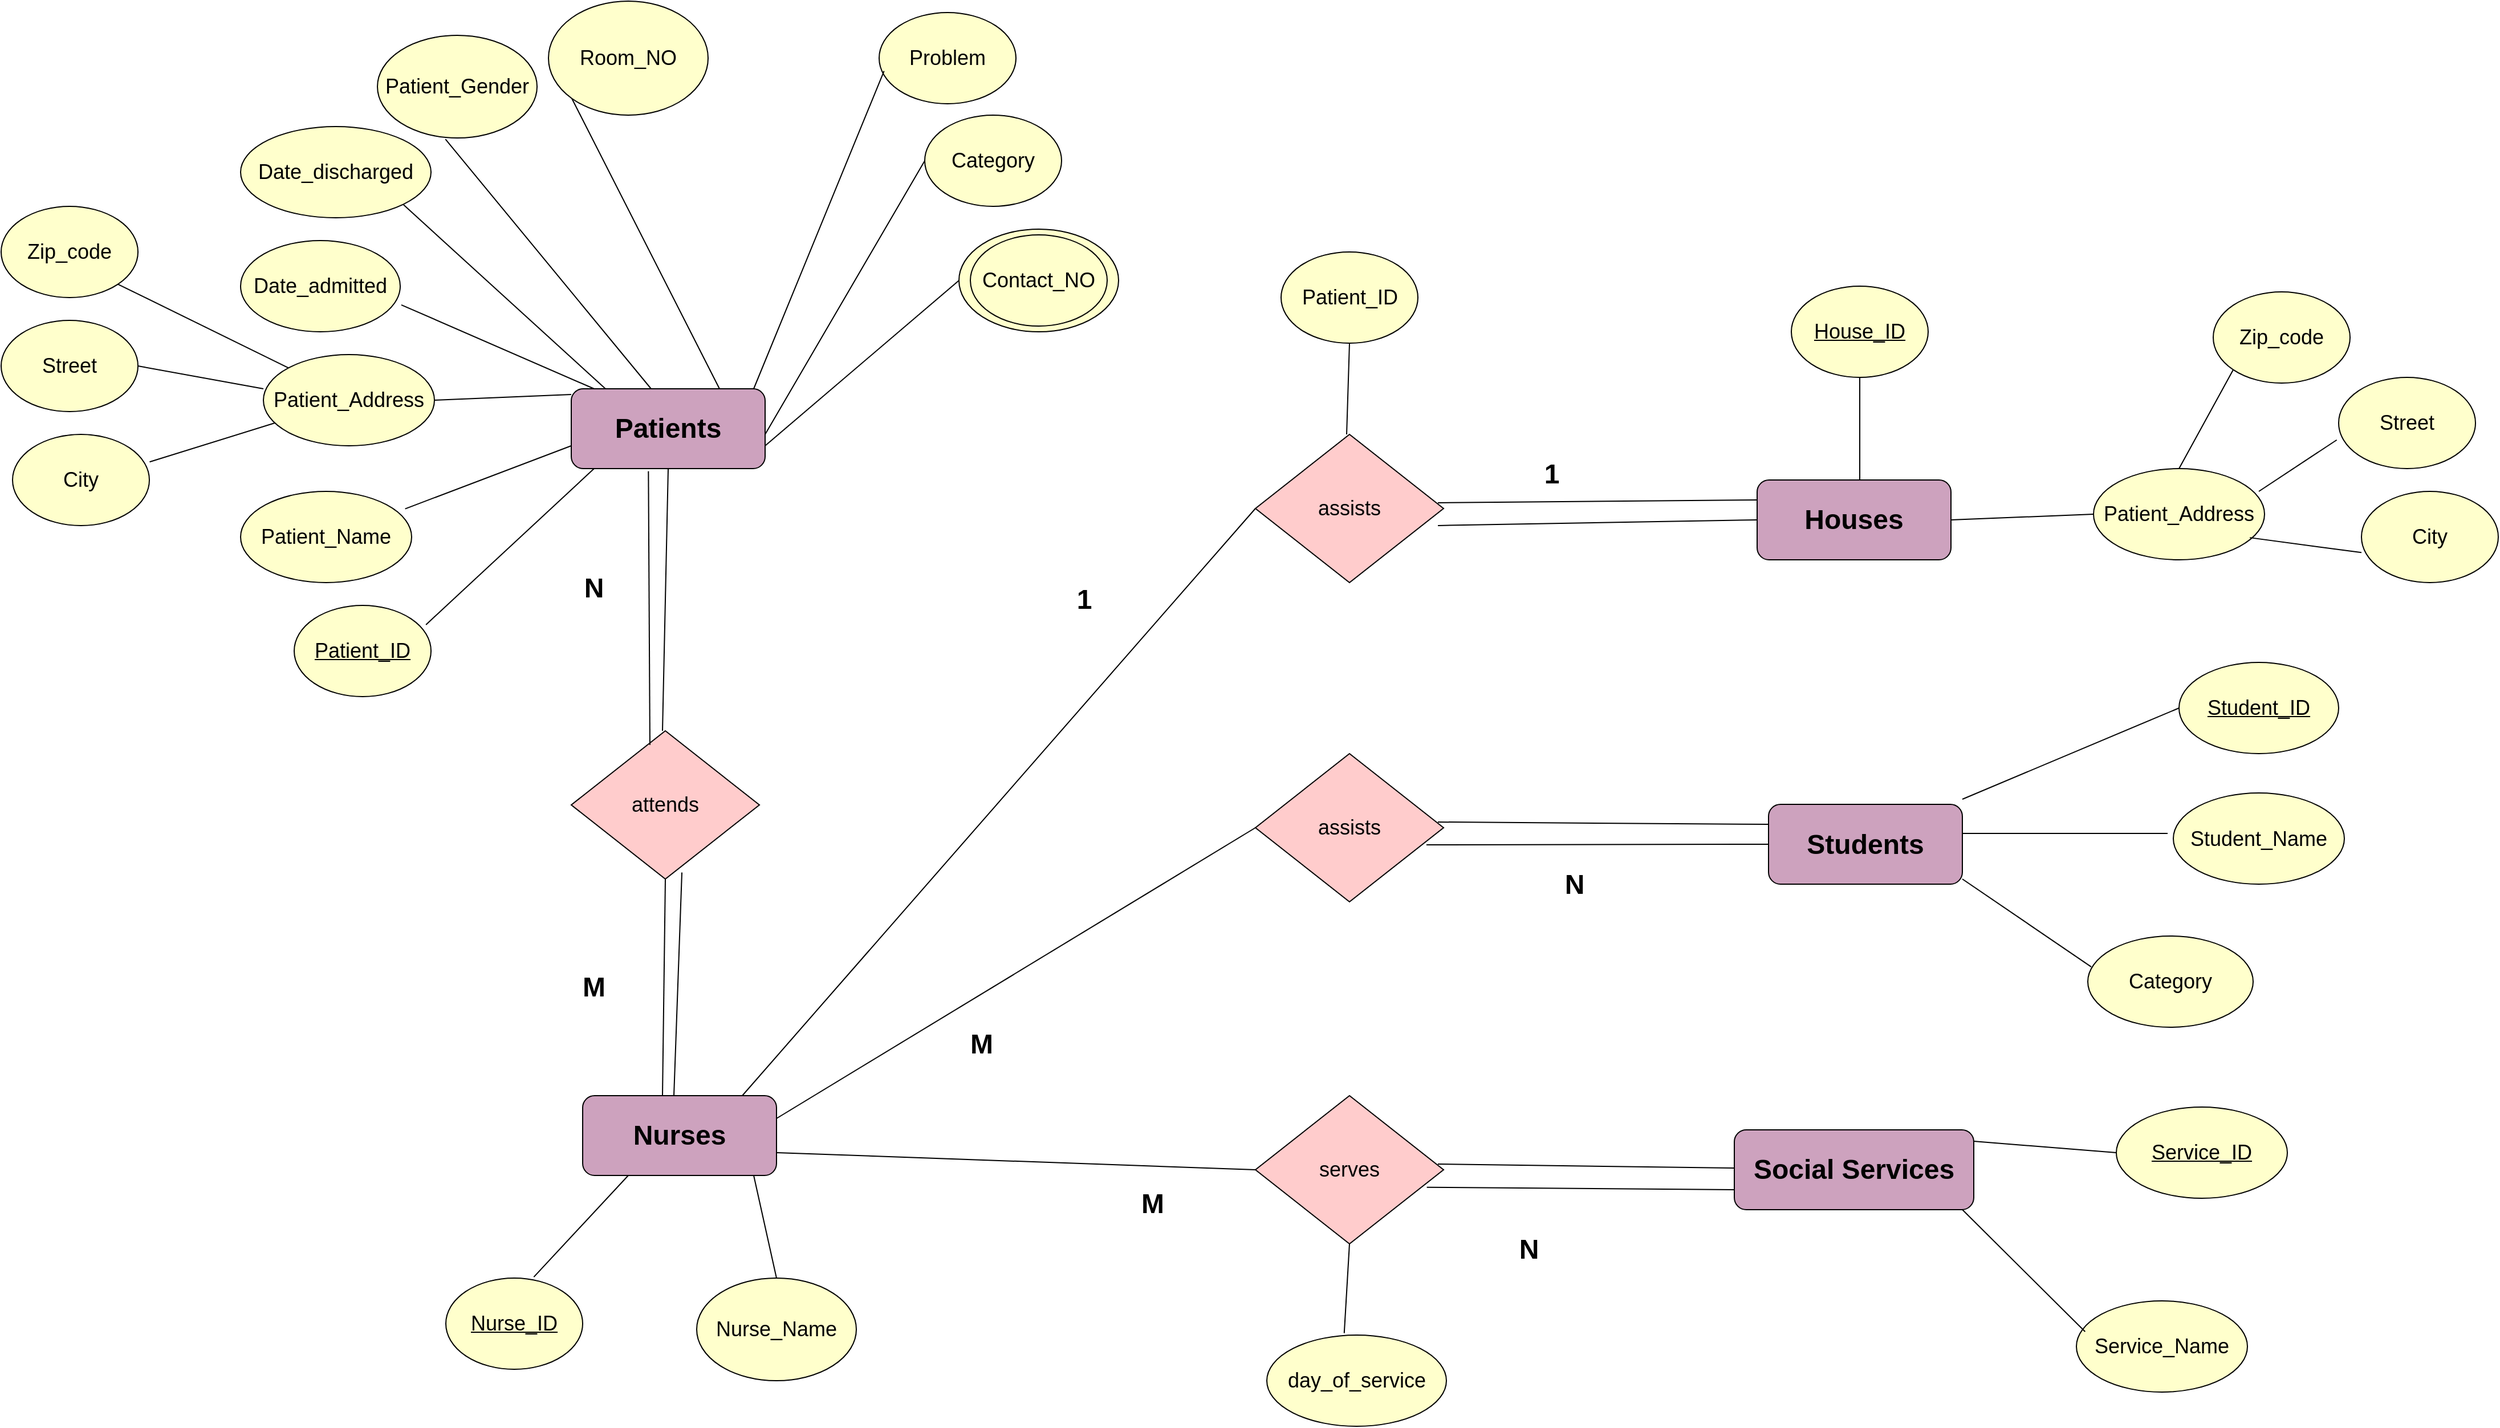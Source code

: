 <mxfile version="24.3.1" type="google">
  <diagram name="Page-1" id="TOesrGOW6aYO0skS8-IF">
    <mxGraphModel grid="1" page="1" gridSize="10" guides="1" tooltips="1" connect="1" arrows="1" fold="1" pageScale="1" pageWidth="827" pageHeight="1169" math="0" shadow="0">
      <root>
        <mxCell id="0" />
        <mxCell id="1" parent="0" />
        <mxCell id="etnrESip1TvwMa772Zup-2" value="&lt;font style=&quot;font-size: 24px;&quot;&gt;&lt;b&gt;Patients&lt;/b&gt;&lt;/font&gt;" style="rounded=1;whiteSpace=wrap;html=1;fillColor=#CDA2BE;" vertex="1" parent="1">
          <mxGeometry x="-170" y="190" width="170" height="70" as="geometry" />
        </mxCell>
        <mxCell id="etnrESip1TvwMa772Zup-3" value="&lt;font style=&quot;font-size: 18px;&quot;&gt;&lt;u&gt;Patient_ID&lt;/u&gt;&lt;/font&gt;" style="ellipse;whiteSpace=wrap;html=1;fillColor=#FFFFCC;" vertex="1" parent="1">
          <mxGeometry x="-413" y="380" width="120" height="80" as="geometry" />
        </mxCell>
        <mxCell id="etnrESip1TvwMa772Zup-4" value="&lt;font style=&quot;font-size: 18px;&quot;&gt;Patient_Name&lt;/font&gt;" style="ellipse;whiteSpace=wrap;html=1;fillColor=#FFFFCC;" vertex="1" parent="1">
          <mxGeometry x="-460" y="280" width="150" height="80" as="geometry" />
        </mxCell>
        <mxCell id="etnrESip1TvwMa772Zup-5" value="&lt;font style=&quot;font-size: 18px;&quot;&gt;Patient_Address&lt;/font&gt;" style="ellipse;whiteSpace=wrap;html=1;fillColor=#FFFFCC;" vertex="1" parent="1">
          <mxGeometry x="-440" y="160" width="150" height="80" as="geometry" />
        </mxCell>
        <mxCell id="etnrESip1TvwMa772Zup-6" value="&lt;font style=&quot;font-size: 18px;&quot;&gt;Date_admitted&lt;/font&gt;" style="ellipse;whiteSpace=wrap;html=1;fillColor=#FFFFCC;" vertex="1" parent="1">
          <mxGeometry x="-460" y="60" width="140" height="80" as="geometry" />
        </mxCell>
        <mxCell id="etnrESip1TvwMa772Zup-7" value="&lt;font style=&quot;font-size: 18px;&quot;&gt;Date_discharged&lt;/font&gt;" style="ellipse;whiteSpace=wrap;html=1;fillColor=#FFFFCC;" vertex="1" parent="1">
          <mxGeometry x="-460" y="-40" width="167" height="80" as="geometry" />
        </mxCell>
        <mxCell id="etnrESip1TvwMa772Zup-8" value="&lt;font style=&quot;font-size: 18px;&quot;&gt;City&lt;/font&gt;" style="ellipse;whiteSpace=wrap;html=1;fillColor=#FFFFCC;" vertex="1" parent="1">
          <mxGeometry x="-660" y="230" width="120" height="80" as="geometry" />
        </mxCell>
        <mxCell id="etnrESip1TvwMa772Zup-9" value="&lt;font style=&quot;font-size: 18px;&quot;&gt;Street&lt;/font&gt;" style="ellipse;whiteSpace=wrap;html=1;fillColor=#FFFFCC;" vertex="1" parent="1">
          <mxGeometry x="-670" y="130" width="120" height="80" as="geometry" />
        </mxCell>
        <mxCell id="etnrESip1TvwMa772Zup-10" value="&lt;font style=&quot;font-size: 18px;&quot;&gt;Zip_code&lt;/font&gt;" style="ellipse;whiteSpace=wrap;html=1;fillColor=#FFFFCC;" vertex="1" parent="1">
          <mxGeometry x="-670" y="30" width="120" height="80" as="geometry" />
        </mxCell>
        <mxCell id="etnrESip1TvwMa772Zup-11" value="&lt;font style=&quot;font-size: 18px;&quot;&gt;Patient_Gender&lt;/font&gt;" style="ellipse;whiteSpace=wrap;html=1;fillColor=#FFFFCC;" vertex="1" parent="1">
          <mxGeometry x="-340" y="-120" width="140" height="90" as="geometry" />
        </mxCell>
        <mxCell id="etnrESip1TvwMa772Zup-12" value="&lt;font style=&quot;font-size: 18px;&quot;&gt;Room_NO&lt;/font&gt;" style="ellipse;whiteSpace=wrap;html=1;fillColor=#FFFFCC;" vertex="1" parent="1">
          <mxGeometry x="-190" y="-150" width="140" height="100" as="geometry" />
        </mxCell>
        <mxCell id="etnrESip1TvwMa772Zup-13" value="&lt;font style=&quot;font-size: 18px;&quot;&gt;Problem&lt;/font&gt;" style="ellipse;whiteSpace=wrap;html=1;fillColor=#FFFFCC;" vertex="1" parent="1">
          <mxGeometry x="100" y="-140" width="120" height="80" as="geometry" />
        </mxCell>
        <mxCell id="etnrESip1TvwMa772Zup-14" value="&lt;font style=&quot;font-size: 18px;&quot;&gt;Category&lt;/font&gt;" style="ellipse;whiteSpace=wrap;html=1;fillColor=#FFFFCC;" vertex="1" parent="1">
          <mxGeometry x="140" y="-50" width="120" height="80" as="geometry" />
        </mxCell>
        <mxCell id="etnrESip1TvwMa772Zup-15" value="" style="endArrow=none;html=1;rounded=0;exitX=0.963;exitY=0.212;exitDx=0;exitDy=0;exitPerimeter=0;" edge="1" parent="1" source="etnrESip1TvwMa772Zup-3">
          <mxGeometry width="50" height="50" relative="1" as="geometry">
            <mxPoint x="-200" y="310" as="sourcePoint" />
            <mxPoint x="-150" y="260" as="targetPoint" />
          </mxGeometry>
        </mxCell>
        <mxCell id="etnrESip1TvwMa772Zup-16" value="" style="endArrow=none;html=1;rounded=0;exitX=0.962;exitY=0.191;exitDx=0;exitDy=0;exitPerimeter=0;" edge="1" parent="1" source="etnrESip1TvwMa772Zup-4">
          <mxGeometry width="50" height="50" relative="1" as="geometry">
            <mxPoint x="-220" y="290" as="sourcePoint" />
            <mxPoint x="-170" y="240" as="targetPoint" />
          </mxGeometry>
        </mxCell>
        <mxCell id="etnrESip1TvwMa772Zup-17" value="" style="endArrow=none;html=1;rounded=0;entryX=1;entryY=0.5;entryDx=0;entryDy=0;" edge="1" parent="1" target="etnrESip1TvwMa772Zup-5">
          <mxGeometry width="50" height="50" relative="1" as="geometry">
            <mxPoint x="-170" y="195" as="sourcePoint" />
            <mxPoint x="-120" y="145" as="targetPoint" />
          </mxGeometry>
        </mxCell>
        <mxCell id="etnrESip1TvwMa772Zup-18" value="" style="endArrow=none;html=1;rounded=0;entryX=1.007;entryY=0.705;entryDx=0;entryDy=0;entryPerimeter=0;" edge="1" parent="1" target="etnrESip1TvwMa772Zup-6">
          <mxGeometry width="50" height="50" relative="1" as="geometry">
            <mxPoint x="-150" y="190" as="sourcePoint" />
            <mxPoint x="-100" y="140" as="targetPoint" />
          </mxGeometry>
        </mxCell>
        <mxCell id="etnrESip1TvwMa772Zup-19" value="" style="endArrow=none;html=1;rounded=0;entryX=1;entryY=1;entryDx=0;entryDy=0;" edge="1" parent="1" target="etnrESip1TvwMa772Zup-7">
          <mxGeometry width="50" height="50" relative="1" as="geometry">
            <mxPoint x="-140" y="190" as="sourcePoint" />
            <mxPoint x="-90" y="140" as="targetPoint" />
          </mxGeometry>
        </mxCell>
        <mxCell id="etnrESip1TvwMa772Zup-20" value="" style="endArrow=none;html=1;rounded=0;entryX=0.426;entryY=1.012;entryDx=0;entryDy=0;entryPerimeter=0;" edge="1" parent="1" target="etnrESip1TvwMa772Zup-11">
          <mxGeometry width="50" height="50" relative="1" as="geometry">
            <mxPoint x="-100" y="190" as="sourcePoint" />
            <mxPoint x="-50" y="140" as="targetPoint" />
          </mxGeometry>
        </mxCell>
        <mxCell id="etnrESip1TvwMa772Zup-21" value="" style="endArrow=none;html=1;rounded=0;entryX=0;entryY=1;entryDx=0;entryDy=0;" edge="1" parent="1" target="etnrESip1TvwMa772Zup-12">
          <mxGeometry width="50" height="50" relative="1" as="geometry">
            <mxPoint x="-40" y="190" as="sourcePoint" />
            <mxPoint x="10" y="140" as="targetPoint" />
          </mxGeometry>
        </mxCell>
        <mxCell id="etnrESip1TvwMa772Zup-22" value="" style="endArrow=none;html=1;rounded=0;entryX=0.036;entryY=0.641;entryDx=0;entryDy=0;entryPerimeter=0;" edge="1" parent="1" target="etnrESip1TvwMa772Zup-13">
          <mxGeometry width="50" height="50" relative="1" as="geometry">
            <mxPoint x="-10" y="190" as="sourcePoint" />
            <mxPoint x="40" y="140" as="targetPoint" />
          </mxGeometry>
        </mxCell>
        <mxCell id="etnrESip1TvwMa772Zup-23" value="" style="endArrow=none;html=1;rounded=0;entryX=0;entryY=0.5;entryDx=0;entryDy=0;" edge="1" parent="1" target="etnrESip1TvwMa772Zup-14">
          <mxGeometry width="50" height="50" relative="1" as="geometry">
            <mxPoint y="230" as="sourcePoint" />
            <mxPoint x="50" y="180" as="targetPoint" />
          </mxGeometry>
        </mxCell>
        <mxCell id="etnrESip1TvwMa772Zup-24" value="" style="endArrow=none;html=1;rounded=0;exitX=1.002;exitY=0.302;exitDx=0;exitDy=0;exitPerimeter=0;" edge="1" parent="1" source="etnrESip1TvwMa772Zup-8">
          <mxGeometry width="50" height="50" relative="1" as="geometry">
            <mxPoint x="-480" y="270" as="sourcePoint" />
            <mxPoint x="-430" y="220" as="targetPoint" />
          </mxGeometry>
        </mxCell>
        <mxCell id="etnrESip1TvwMa772Zup-25" value="" style="endArrow=none;html=1;rounded=0;exitX=1;exitY=0.5;exitDx=0;exitDy=0;" edge="1" parent="1" source="etnrESip1TvwMa772Zup-9">
          <mxGeometry width="50" height="50" relative="1" as="geometry">
            <mxPoint x="-490" y="240" as="sourcePoint" />
            <mxPoint x="-440" y="190" as="targetPoint" />
          </mxGeometry>
        </mxCell>
        <mxCell id="etnrESip1TvwMa772Zup-26" value="" style="endArrow=none;html=1;rounded=0;exitX=0;exitY=0;exitDx=0;exitDy=0;entryX=1;entryY=1;entryDx=0;entryDy=0;" edge="1" parent="1" source="etnrESip1TvwMa772Zup-5" target="etnrESip1TvwMa772Zup-10">
          <mxGeometry width="50" height="50" relative="1" as="geometry">
            <mxPoint x="-490" y="160" as="sourcePoint" />
            <mxPoint x="-440" y="110" as="targetPoint" />
          </mxGeometry>
        </mxCell>
        <mxCell id="etnrESip1TvwMa772Zup-30" value="" style="endArrow=none;html=1;rounded=0;entryX=0;entryY=0.5;entryDx=0;entryDy=0;" edge="1" parent="1">
          <mxGeometry width="50" height="50" relative="1" as="geometry">
            <mxPoint y="240" as="sourcePoint" />
            <mxPoint x="170" y="95" as="targetPoint" />
          </mxGeometry>
        </mxCell>
        <mxCell id="etnrESip1TvwMa772Zup-31" value="" style="ellipse;whiteSpace=wrap;html=1;fillColor=#FFFFCC;" vertex="1" parent="1">
          <mxGeometry x="170" y="50" width="140" height="90" as="geometry" />
        </mxCell>
        <mxCell id="etnrESip1TvwMa772Zup-32" value="&lt;font style=&quot;font-size: 18px;&quot;&gt;Contact_NO&lt;/font&gt;" style="ellipse;whiteSpace=wrap;html=1;fillColor=#FFFFCC;" vertex="1" parent="1">
          <mxGeometry x="180" y="55" width="120" height="80" as="geometry" />
        </mxCell>
        <mxCell id="etnrESip1TvwMa772Zup-33" value="&lt;font style=&quot;font-size: 24px;&quot;&gt;&lt;b&gt;Nurses&lt;/b&gt;&lt;/font&gt;" style="rounded=1;whiteSpace=wrap;html=1;fillColor=#CDA2BE;" vertex="1" parent="1">
          <mxGeometry x="-160" y="810" width="170" height="70" as="geometry" />
        </mxCell>
        <mxCell id="etnrESip1TvwMa772Zup-34" value="&lt;font style=&quot;font-size: 18px;&quot;&gt;attends&lt;/font&gt;" style="rhombus;whiteSpace=wrap;html=1;fillColor=#FFCCCC;" vertex="1" parent="1">
          <mxGeometry x="-170" y="490" width="165" height="130" as="geometry" />
        </mxCell>
        <mxCell id="etnrESip1TvwMa772Zup-35" value="&lt;font style=&quot;font-size: 18px;&quot;&gt;&lt;u&gt;Nurse_ID&lt;/u&gt;&lt;/font&gt;" style="ellipse;whiteSpace=wrap;html=1;fillColor=#FFFFCC;" vertex="1" parent="1">
          <mxGeometry x="-280" y="970" width="120" height="80" as="geometry" />
        </mxCell>
        <mxCell id="etnrESip1TvwMa772Zup-36" value="&lt;font style=&quot;font-size: 18px;&quot;&gt;Nurse_Name&lt;/font&gt;" style="ellipse;whiteSpace=wrap;html=1;fillColor=#FFFFCC;" vertex="1" parent="1">
          <mxGeometry x="-60" y="970" width="140" height="90" as="geometry" />
        </mxCell>
        <mxCell id="etnrESip1TvwMa772Zup-37" value="" style="endArrow=none;html=1;rounded=0;exitX=0.643;exitY=-0.012;exitDx=0;exitDy=0;exitPerimeter=0;" edge="1" parent="1" source="etnrESip1TvwMa772Zup-35">
          <mxGeometry width="50" height="50" relative="1" as="geometry">
            <mxPoint x="-170" y="930" as="sourcePoint" />
            <mxPoint x="-120" y="880" as="targetPoint" />
          </mxGeometry>
        </mxCell>
        <mxCell id="etnrESip1TvwMa772Zup-38" value="" style="endArrow=none;html=1;rounded=0;" edge="1" parent="1">
          <mxGeometry width="50" height="50" relative="1" as="geometry">
            <mxPoint x="10" y="970" as="sourcePoint" />
            <mxPoint x="-10" y="880" as="targetPoint" />
          </mxGeometry>
        </mxCell>
        <mxCell id="etnrESip1TvwMa772Zup-39" value="&lt;font style=&quot;font-size: 24px;&quot;&gt;&lt;b&gt;Houses&lt;/b&gt;&lt;/font&gt;" style="rounded=1;whiteSpace=wrap;html=1;fillColor=#CDA2BE;" vertex="1" parent="1">
          <mxGeometry x="870" y="270" width="170" height="70" as="geometry" />
        </mxCell>
        <mxCell id="etnrESip1TvwMa772Zup-40" value="&lt;font style=&quot;font-size: 18px;&quot;&gt;assists&lt;/font&gt;" style="rhombus;whiteSpace=wrap;html=1;fillColor=#FFCCCC;" vertex="1" parent="1">
          <mxGeometry x="430" y="230" width="165" height="130" as="geometry" />
        </mxCell>
        <mxCell id="etnrESip1TvwMa772Zup-41" value="&lt;font style=&quot;font-size: 18px;&quot;&gt;Patient_ID&lt;/font&gt;" style="ellipse;whiteSpace=wrap;html=1;fillColor=#FFFFCC;" vertex="1" parent="1">
          <mxGeometry x="452.5" y="70" width="120" height="80" as="geometry" />
        </mxCell>
        <mxCell id="etnrESip1TvwMa772Zup-42" value="&lt;font style=&quot;font-size: 18px;&quot;&gt;&lt;u&gt;House_ID&lt;/u&gt;&lt;/font&gt;" style="ellipse;whiteSpace=wrap;html=1;fillColor=#FFFFCC;" vertex="1" parent="1">
          <mxGeometry x="900" y="100" width="120" height="80" as="geometry" />
        </mxCell>
        <mxCell id="etnrESip1TvwMa772Zup-62" value="&lt;font style=&quot;font-size: 18px;&quot;&gt;Patient_Address&lt;/font&gt;" style="ellipse;whiteSpace=wrap;html=1;fillColor=#FFFFCC;" vertex="1" parent="1">
          <mxGeometry x="1165" y="260" width="150" height="80" as="geometry" />
        </mxCell>
        <mxCell id="etnrESip1TvwMa772Zup-63" value="&lt;font style=&quot;font-size: 18px;&quot;&gt;City&lt;/font&gt;" style="ellipse;whiteSpace=wrap;html=1;fillColor=#FFFFCC;" vertex="1" parent="1">
          <mxGeometry x="1400" y="280" width="120" height="80" as="geometry" />
        </mxCell>
        <mxCell id="etnrESip1TvwMa772Zup-64" value="&lt;font style=&quot;font-size: 18px;&quot;&gt;Street&lt;/font&gt;" style="ellipse;whiteSpace=wrap;html=1;fillColor=#FFFFCC;" vertex="1" parent="1">
          <mxGeometry x="1380" y="180" width="120" height="80" as="geometry" />
        </mxCell>
        <mxCell id="etnrESip1TvwMa772Zup-65" value="&lt;font style=&quot;font-size: 18px;&quot;&gt;Zip_code&lt;/font&gt;" style="ellipse;whiteSpace=wrap;html=1;fillColor=#FFFFCC;" vertex="1" parent="1">
          <mxGeometry x="1270" y="105" width="120" height="80" as="geometry" />
        </mxCell>
        <mxCell id="etnrESip1TvwMa772Zup-69" value="" style="endArrow=none;html=1;rounded=0;entryX=0.5;entryY=1;entryDx=0;entryDy=0;" edge="1" parent="1" target="etnrESip1TvwMa772Zup-42">
          <mxGeometry width="50" height="50" relative="1" as="geometry">
            <mxPoint x="960" y="270" as="sourcePoint" />
            <mxPoint x="1010" y="220" as="targetPoint" />
          </mxGeometry>
        </mxCell>
        <mxCell id="etnrESip1TvwMa772Zup-70" value="" style="endArrow=none;html=1;rounded=0;entryX=0;entryY=0.5;entryDx=0;entryDy=0;exitX=1;exitY=0.5;exitDx=0;exitDy=0;" edge="1" parent="1" source="etnrESip1TvwMa772Zup-39" target="etnrESip1TvwMa772Zup-62">
          <mxGeometry width="50" height="50" relative="1" as="geometry">
            <mxPoint x="1040" y="320" as="sourcePoint" />
            <mxPoint x="1090" y="270" as="targetPoint" />
          </mxGeometry>
        </mxCell>
        <mxCell id="etnrESip1TvwMa772Zup-71" value="" style="endArrow=none;html=1;rounded=0;entryX=0;entryY=1;entryDx=0;entryDy=0;" edge="1" parent="1" target="etnrESip1TvwMa772Zup-65">
          <mxGeometry width="50" height="50" relative="1" as="geometry">
            <mxPoint x="1240" y="260" as="sourcePoint" />
            <mxPoint x="1290" y="210" as="targetPoint" />
          </mxGeometry>
        </mxCell>
        <mxCell id="etnrESip1TvwMa772Zup-72" value="" style="endArrow=none;html=1;rounded=0;entryX=-0.014;entryY=0.686;entryDx=0;entryDy=0;entryPerimeter=0;" edge="1" parent="1" target="etnrESip1TvwMa772Zup-64">
          <mxGeometry width="50" height="50" relative="1" as="geometry">
            <mxPoint x="1310" y="280" as="sourcePoint" />
            <mxPoint x="1360" y="230" as="targetPoint" />
          </mxGeometry>
        </mxCell>
        <mxCell id="etnrESip1TvwMa772Zup-73" value="" style="endArrow=none;html=1;rounded=0;entryX=0;entryY=0.671;entryDx=0;entryDy=0;entryPerimeter=0;exitX=0.914;exitY=0.757;exitDx=0;exitDy=0;exitPerimeter=0;" edge="1" parent="1" source="etnrESip1TvwMa772Zup-62" target="etnrESip1TvwMa772Zup-63">
          <mxGeometry width="50" height="50" relative="1" as="geometry">
            <mxPoint x="1300" y="330" as="sourcePoint" />
            <mxPoint x="1350" y="280" as="targetPoint" />
          </mxGeometry>
        </mxCell>
        <mxCell id="etnrESip1TvwMa772Zup-74" value="" style="endArrow=none;html=1;rounded=0;entryX=0.5;entryY=1;entryDx=0;entryDy=0;" edge="1" parent="1" target="etnrESip1TvwMa772Zup-41">
          <mxGeometry width="50" height="50" relative="1" as="geometry">
            <mxPoint x="510" y="230" as="sourcePoint" />
            <mxPoint x="560" y="180" as="targetPoint" />
          </mxGeometry>
        </mxCell>
        <mxCell id="etnrESip1TvwMa772Zup-75" value="&lt;font style=&quot;font-size: 18px;&quot;&gt;assists&lt;/font&gt;" style="rhombus;whiteSpace=wrap;html=1;fillColor=#FFCCCC;" vertex="1" parent="1">
          <mxGeometry x="430" y="510" width="165" height="130" as="geometry" />
        </mxCell>
        <mxCell id="etnrESip1TvwMa772Zup-76" value="&lt;font style=&quot;font-size: 24px;&quot;&gt;&lt;b&gt;Students&lt;/b&gt;&lt;/font&gt;" style="rounded=1;whiteSpace=wrap;html=1;fillColor=#CDA2BE;" vertex="1" parent="1">
          <mxGeometry x="880" y="554.5" width="170" height="70" as="geometry" />
        </mxCell>
        <mxCell id="etnrESip1TvwMa772Zup-77" value="&lt;font style=&quot;font-size: 18px;&quot;&gt;Category&lt;/font&gt;" style="ellipse;whiteSpace=wrap;html=1;fillColor=#FFFFCC;" vertex="1" parent="1">
          <mxGeometry x="1160" y="670" width="145" height="80" as="geometry" />
        </mxCell>
        <mxCell id="etnrESip1TvwMa772Zup-78" value="&lt;font style=&quot;font-size: 18px;&quot;&gt;Student_Name&lt;/font&gt;" style="ellipse;whiteSpace=wrap;html=1;fillColor=#FFFFCC;" vertex="1" parent="1">
          <mxGeometry x="1235" y="544.5" width="150" height="80" as="geometry" />
        </mxCell>
        <mxCell id="etnrESip1TvwMa772Zup-79" value="&lt;font style=&quot;font-size: 18px;&quot;&gt;&lt;u&gt;Student_ID&lt;/u&gt;&lt;/font&gt;" style="ellipse;whiteSpace=wrap;html=1;fillColor=#FFFFCC;" vertex="1" parent="1">
          <mxGeometry x="1240" y="430" width="140" height="80" as="geometry" />
        </mxCell>
        <mxCell id="etnrESip1TvwMa772Zup-80" value="&lt;font style=&quot;font-size: 24px;&quot;&gt;&lt;b&gt;Social Services&lt;/b&gt;&lt;/font&gt;" style="rounded=1;whiteSpace=wrap;html=1;fillColor=#CDA2BE;" vertex="1" parent="1">
          <mxGeometry x="850" y="840" width="210" height="70" as="geometry" />
        </mxCell>
        <mxCell id="etnrESip1TvwMa772Zup-81" value="&lt;font style=&quot;font-size: 18px;&quot;&gt;&lt;u&gt;Service_ID&lt;/u&gt;&lt;/font&gt;" style="ellipse;whiteSpace=wrap;html=1;fillColor=#FFFFCC;" vertex="1" parent="1">
          <mxGeometry x="1185" y="820" width="150" height="80" as="geometry" />
        </mxCell>
        <mxCell id="etnrESip1TvwMa772Zup-82" value="&lt;font style=&quot;font-size: 18px;&quot;&gt;Service_Name&lt;/font&gt;" style="ellipse;whiteSpace=wrap;html=1;fillColor=#FFFFCC;" vertex="1" parent="1">
          <mxGeometry x="1150" y="990" width="150" height="80" as="geometry" />
        </mxCell>
        <mxCell id="etnrESip1TvwMa772Zup-83" value="&lt;font style=&quot;font-size: 18px;&quot;&gt;serves&lt;/font&gt;" style="rhombus;whiteSpace=wrap;html=1;fillColor=#FFCCCC;" vertex="1" parent="1">
          <mxGeometry x="430" y="810" width="165" height="130" as="geometry" />
        </mxCell>
        <mxCell id="etnrESip1TvwMa772Zup-84" value="&lt;font style=&quot;font-size: 18px;&quot;&gt;day_of_service&lt;/font&gt;" style="ellipse;whiteSpace=wrap;html=1;fillColor=#FFFFCC;" vertex="1" parent="1">
          <mxGeometry x="440" y="1020" width="157.5" height="80" as="geometry" />
        </mxCell>
        <mxCell id="etnrESip1TvwMa772Zup-85" value="" style="endArrow=none;html=1;rounded=0;entryX=0;entryY=0.5;entryDx=0;entryDy=0;" edge="1" parent="1" target="etnrESip1TvwMa772Zup-79">
          <mxGeometry width="50" height="50" relative="1" as="geometry">
            <mxPoint x="1050" y="550" as="sourcePoint" />
            <mxPoint x="1090" y="500" as="targetPoint" />
          </mxGeometry>
        </mxCell>
        <mxCell id="etnrESip1TvwMa772Zup-86" value="" style="endArrow=none;html=1;rounded=0;" edge="1" parent="1">
          <mxGeometry width="50" height="50" relative="1" as="geometry">
            <mxPoint x="1050" y="580" as="sourcePoint" />
            <mxPoint x="1230" y="580" as="targetPoint" />
          </mxGeometry>
        </mxCell>
        <mxCell id="etnrESip1TvwMa772Zup-87" value="" style="endArrow=none;html=1;rounded=0;entryX=0.021;entryY=0.338;entryDx=0;entryDy=0;entryPerimeter=0;exitX=1;exitY=0.936;exitDx=0;exitDy=0;exitPerimeter=0;" edge="1" parent="1" source="etnrESip1TvwMa772Zup-76" target="etnrESip1TvwMa772Zup-77">
          <mxGeometry width="50" height="50" relative="1" as="geometry">
            <mxPoint x="1020" y="610" as="sourcePoint" />
            <mxPoint x="1070" y="560" as="targetPoint" />
          </mxGeometry>
        </mxCell>
        <mxCell id="etnrESip1TvwMa772Zup-88" value="" style="endArrow=none;html=1;rounded=0;entryX=0;entryY=0.5;entryDx=0;entryDy=0;" edge="1" parent="1" target="etnrESip1TvwMa772Zup-81">
          <mxGeometry width="50" height="50" relative="1" as="geometry">
            <mxPoint x="1060" y="850" as="sourcePoint" />
            <mxPoint x="1110" y="800" as="targetPoint" />
          </mxGeometry>
        </mxCell>
        <mxCell id="etnrESip1TvwMa772Zup-89" value="" style="endArrow=none;html=1;rounded=0;exitX=0.051;exitY=0.338;exitDx=0;exitDy=0;exitPerimeter=0;" edge="1" parent="1" source="etnrESip1TvwMa772Zup-82">
          <mxGeometry width="50" height="50" relative="1" as="geometry">
            <mxPoint x="1000" y="960" as="sourcePoint" />
            <mxPoint x="1050" y="910" as="targetPoint" />
          </mxGeometry>
        </mxCell>
        <mxCell id="etnrESip1TvwMa772Zup-90" value="" style="endArrow=none;html=1;rounded=0;entryX=0.5;entryY=1;entryDx=0;entryDy=0;exitX=0.431;exitY=-0.021;exitDx=0;exitDy=0;exitPerimeter=0;" edge="1" parent="1" source="etnrESip1TvwMa772Zup-84" target="etnrESip1TvwMa772Zup-83">
          <mxGeometry width="50" height="50" relative="1" as="geometry">
            <mxPoint x="500" y="1060" as="sourcePoint" />
            <mxPoint x="550" y="1010" as="targetPoint" />
          </mxGeometry>
        </mxCell>
        <mxCell id="etnrESip1TvwMa772Zup-91" value="" style="endArrow=none;html=1;rounded=0;entryX=0.5;entryY=1;entryDx=0;entryDy=0;" edge="1" parent="1" target="etnrESip1TvwMa772Zup-34">
          <mxGeometry width="50" height="50" relative="1" as="geometry">
            <mxPoint x="-90" y="810" as="sourcePoint" />
            <mxPoint x="-40" y="760" as="targetPoint" />
          </mxGeometry>
        </mxCell>
        <mxCell id="etnrESip1TvwMa772Zup-92" value="" style="endArrow=none;html=1;rounded=0;entryX=0.588;entryY=0.956;entryDx=0;entryDy=0;entryPerimeter=0;" edge="1" parent="1" target="etnrESip1TvwMa772Zup-34">
          <mxGeometry width="50" height="50" relative="1" as="geometry">
            <mxPoint x="-80" y="810" as="sourcePoint" />
            <mxPoint x="-30" y="760" as="targetPoint" />
          </mxGeometry>
        </mxCell>
        <mxCell id="etnrESip1TvwMa772Zup-93" value="" style="endArrow=none;html=1;rounded=0;entryX=0.398;entryY=1.033;entryDx=0;entryDy=0;entryPerimeter=0;exitX=0.418;exitY=0.095;exitDx=0;exitDy=0;exitPerimeter=0;" edge="1" parent="1" source="etnrESip1TvwMa772Zup-34" target="etnrESip1TvwMa772Zup-2">
          <mxGeometry width="50" height="50" relative="1" as="geometry">
            <mxPoint x="-170" y="470" as="sourcePoint" />
            <mxPoint x="-120" y="420" as="targetPoint" />
          </mxGeometry>
        </mxCell>
        <mxCell id="etnrESip1TvwMa772Zup-95" value="" style="endArrow=none;html=1;rounded=0;entryX=0.5;entryY=1;entryDx=0;entryDy=0;" edge="1" parent="1" target="etnrESip1TvwMa772Zup-2">
          <mxGeometry width="50" height="50" relative="1" as="geometry">
            <mxPoint x="-90" y="490" as="sourcePoint" />
            <mxPoint x="-40" y="440" as="targetPoint" />
          </mxGeometry>
        </mxCell>
        <mxCell id="etnrESip1TvwMa772Zup-97" value="" style="endArrow=none;html=1;rounded=0;entryX=0;entryY=0.25;entryDx=0;entryDy=0;" edge="1" parent="1" target="etnrESip1TvwMa772Zup-39">
          <mxGeometry width="50" height="50" relative="1" as="geometry">
            <mxPoint x="590" y="290" as="sourcePoint" />
            <mxPoint x="640" y="240" as="targetPoint" />
          </mxGeometry>
        </mxCell>
        <mxCell id="etnrESip1TvwMa772Zup-99" value="" style="endArrow=none;html=1;rounded=0;exitX=0.97;exitY=0.615;exitDx=0;exitDy=0;exitPerimeter=0;entryX=0;entryY=0.5;entryDx=0;entryDy=0;" edge="1" parent="1" source="etnrESip1TvwMa772Zup-40" target="etnrESip1TvwMa772Zup-39">
          <mxGeometry width="50" height="50" relative="1" as="geometry">
            <mxPoint x="610" y="410" as="sourcePoint" />
            <mxPoint x="660" y="360" as="targetPoint" />
          </mxGeometry>
        </mxCell>
        <mxCell id="etnrESip1TvwMa772Zup-100" value="" style="endArrow=none;html=1;rounded=0;entryX=0;entryY=0.5;entryDx=0;entryDy=0;" edge="1" parent="1" target="etnrESip1TvwMa772Zup-40">
          <mxGeometry width="50" height="50" relative="1" as="geometry">
            <mxPoint x="-20" y="810" as="sourcePoint" />
            <mxPoint x="30" y="760" as="targetPoint" />
          </mxGeometry>
        </mxCell>
        <mxCell id="etnrESip1TvwMa772Zup-101" value="" style="endArrow=none;html=1;rounded=0;entryX=0;entryY=0.5;entryDx=0;entryDy=0;" edge="1" parent="1" target="etnrESip1TvwMa772Zup-75">
          <mxGeometry width="50" height="50" relative="1" as="geometry">
            <mxPoint x="10" y="830" as="sourcePoint" />
            <mxPoint x="60" y="780" as="targetPoint" />
          </mxGeometry>
        </mxCell>
        <mxCell id="etnrESip1TvwMa772Zup-102" value="" style="endArrow=none;html=1;rounded=0;entryX=0;entryY=0.25;entryDx=0;entryDy=0;" edge="1" parent="1" target="etnrESip1TvwMa772Zup-76">
          <mxGeometry width="50" height="50" relative="1" as="geometry">
            <mxPoint x="590" y="570" as="sourcePoint" />
            <mxPoint x="640" y="520" as="targetPoint" />
          </mxGeometry>
        </mxCell>
        <mxCell id="etnrESip1TvwMa772Zup-103" value="" style="endArrow=none;html=1;rounded=0;entryX=0;entryY=0.5;entryDx=0;entryDy=0;" edge="1" parent="1" target="etnrESip1TvwMa772Zup-76">
          <mxGeometry width="50" height="50" relative="1" as="geometry">
            <mxPoint x="580" y="590" as="sourcePoint" />
            <mxPoint x="630" y="540" as="targetPoint" />
          </mxGeometry>
        </mxCell>
        <mxCell id="etnrESip1TvwMa772Zup-107" value="" style="endArrow=none;html=1;rounded=0;entryX=0;entryY=0.5;entryDx=0;entryDy=0;" edge="1" parent="1" target="etnrESip1TvwMa772Zup-83">
          <mxGeometry width="50" height="50" relative="1" as="geometry">
            <mxPoint x="10" y="860" as="sourcePoint" />
            <mxPoint x="60" y="810" as="targetPoint" />
          </mxGeometry>
        </mxCell>
        <mxCell id="etnrESip1TvwMa772Zup-108" value="" style="endArrow=none;html=1;rounded=0;" edge="1" parent="1" target="etnrESip1TvwMa772Zup-80">
          <mxGeometry width="50" height="50" relative="1" as="geometry">
            <mxPoint x="590" y="870" as="sourcePoint" />
            <mxPoint x="640" y="820" as="targetPoint" />
          </mxGeometry>
        </mxCell>
        <mxCell id="etnrESip1TvwMa772Zup-110" value="" style="endArrow=none;html=1;rounded=0;exitX=0.911;exitY=0.618;exitDx=0;exitDy=0;exitPerimeter=0;entryX=0;entryY=0.75;entryDx=0;entryDy=0;" edge="1" parent="1" source="etnrESip1TvwMa772Zup-83" target="etnrESip1TvwMa772Zup-80">
          <mxGeometry width="50" height="50" relative="1" as="geometry">
            <mxPoint x="-460" y="720" as="sourcePoint" />
            <mxPoint x="-410" y="670" as="targetPoint" />
          </mxGeometry>
        </mxCell>
        <mxCell id="etnrESip1TvwMa772Zup-111" value="&lt;font style=&quot;font-size: 24px;&quot;&gt;&lt;b&gt;M&lt;/b&gt;&lt;/font&gt;" style="text;html=1;align=center;verticalAlign=middle;whiteSpace=wrap;rounded=0;" vertex="1" parent="1">
          <mxGeometry x="-180" y="700" width="60" height="30" as="geometry" />
        </mxCell>
        <mxCell id="etnrESip1TvwMa772Zup-112" value="&lt;font style=&quot;font-size: 24px;&quot;&gt;&lt;b&gt;N&lt;/b&gt;&lt;/font&gt;" style="text;html=1;align=center;verticalAlign=middle;whiteSpace=wrap;rounded=0;" vertex="1" parent="1">
          <mxGeometry x="-180" y="350" width="60" height="30" as="geometry" />
        </mxCell>
        <mxCell id="etnrESip1TvwMa772Zup-113" value="&lt;font style=&quot;font-size: 24px;&quot;&gt;&lt;b&gt;M&lt;/b&gt;&lt;/font&gt;" style="text;html=1;align=center;verticalAlign=middle;whiteSpace=wrap;rounded=0;" vertex="1" parent="1">
          <mxGeometry x="160" y="750" width="60" height="30" as="geometry" />
        </mxCell>
        <mxCell id="etnrESip1TvwMa772Zup-114" value="&lt;font style=&quot;font-size: 24px;&quot;&gt;&lt;b&gt;N&lt;/b&gt;&lt;/font&gt;" style="text;html=1;align=center;verticalAlign=middle;whiteSpace=wrap;rounded=0;" vertex="1" parent="1">
          <mxGeometry x="680" y="610" width="60" height="30" as="geometry" />
        </mxCell>
        <mxCell id="etnrESip1TvwMa772Zup-115" value="&lt;font style=&quot;font-size: 24px;&quot;&gt;&lt;b&gt;1&lt;/b&gt;&lt;/font&gt;" style="text;html=1;align=center;verticalAlign=middle;whiteSpace=wrap;rounded=0;" vertex="1" parent="1">
          <mxGeometry x="250" y="360" width="60" height="30" as="geometry" />
        </mxCell>
        <mxCell id="etnrESip1TvwMa772Zup-116" value="&lt;font style=&quot;font-size: 24px;&quot;&gt;&lt;b&gt;1&lt;/b&gt;&lt;/font&gt;" style="text;html=1;align=center;verticalAlign=middle;whiteSpace=wrap;rounded=0;" vertex="1" parent="1">
          <mxGeometry x="660" y="250" width="60" height="30" as="geometry" />
        </mxCell>
        <mxCell id="etnrESip1TvwMa772Zup-117" value="&lt;font style=&quot;font-size: 24px;&quot;&gt;&lt;b&gt;M&lt;/b&gt;&lt;/font&gt;" style="text;html=1;align=center;verticalAlign=middle;whiteSpace=wrap;rounded=0;" vertex="1" parent="1">
          <mxGeometry x="310" y="890" width="60" height="30" as="geometry" />
        </mxCell>
        <mxCell id="etnrESip1TvwMa772Zup-118" value="&lt;font style=&quot;font-size: 24px;&quot;&gt;&lt;b&gt;N&lt;/b&gt;&lt;/font&gt;" style="text;html=1;align=center;verticalAlign=middle;whiteSpace=wrap;rounded=0;" vertex="1" parent="1">
          <mxGeometry x="640" y="930" width="60" height="30" as="geometry" />
        </mxCell>
      </root>
    </mxGraphModel>
  </diagram>
</mxfile>
